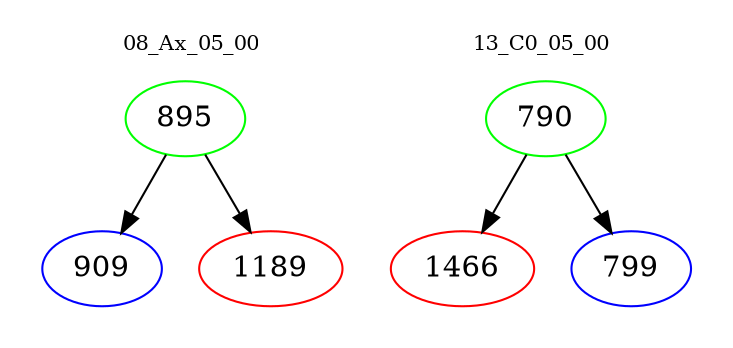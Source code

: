 digraph{
subgraph cluster_0 {
color = white
label = "08_Ax_05_00";
fontsize=10;
T0_895 [label="895", color="green"]
T0_895 -> T0_909 [color="black"]
T0_909 [label="909", color="blue"]
T0_895 -> T0_1189 [color="black"]
T0_1189 [label="1189", color="red"]
}
subgraph cluster_1 {
color = white
label = "13_C0_05_00";
fontsize=10;
T1_790 [label="790", color="green"]
T1_790 -> T1_1466 [color="black"]
T1_1466 [label="1466", color="red"]
T1_790 -> T1_799 [color="black"]
T1_799 [label="799", color="blue"]
}
}
